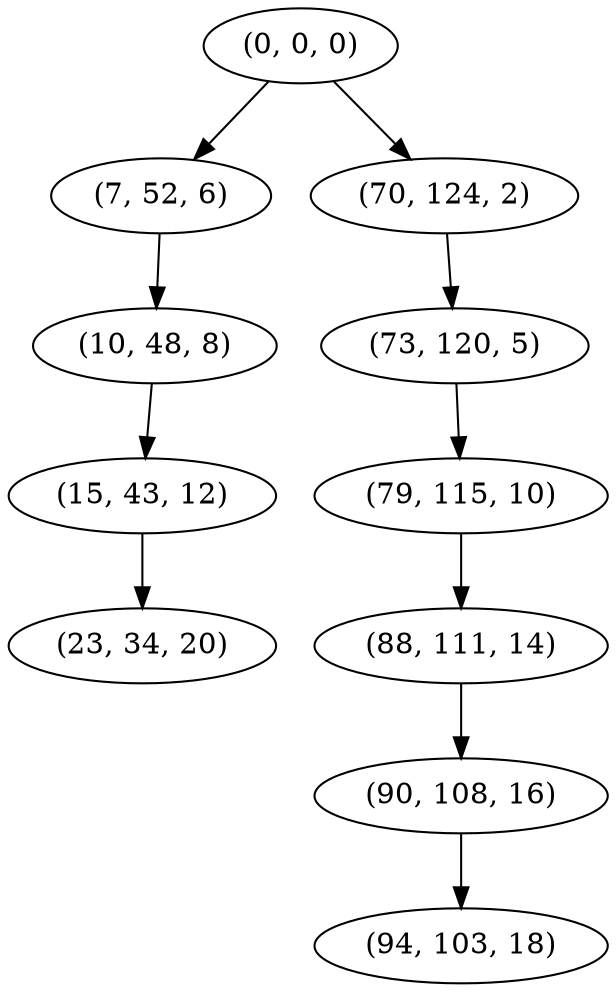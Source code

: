 digraph tree {
    "(0, 0, 0)";
    "(7, 52, 6)";
    "(10, 48, 8)";
    "(15, 43, 12)";
    "(23, 34, 20)";
    "(70, 124, 2)";
    "(73, 120, 5)";
    "(79, 115, 10)";
    "(88, 111, 14)";
    "(90, 108, 16)";
    "(94, 103, 18)";
    "(0, 0, 0)" -> "(7, 52, 6)";
    "(0, 0, 0)" -> "(70, 124, 2)";
    "(7, 52, 6)" -> "(10, 48, 8)";
    "(10, 48, 8)" -> "(15, 43, 12)";
    "(15, 43, 12)" -> "(23, 34, 20)";
    "(70, 124, 2)" -> "(73, 120, 5)";
    "(73, 120, 5)" -> "(79, 115, 10)";
    "(79, 115, 10)" -> "(88, 111, 14)";
    "(88, 111, 14)" -> "(90, 108, 16)";
    "(90, 108, 16)" -> "(94, 103, 18)";
}
